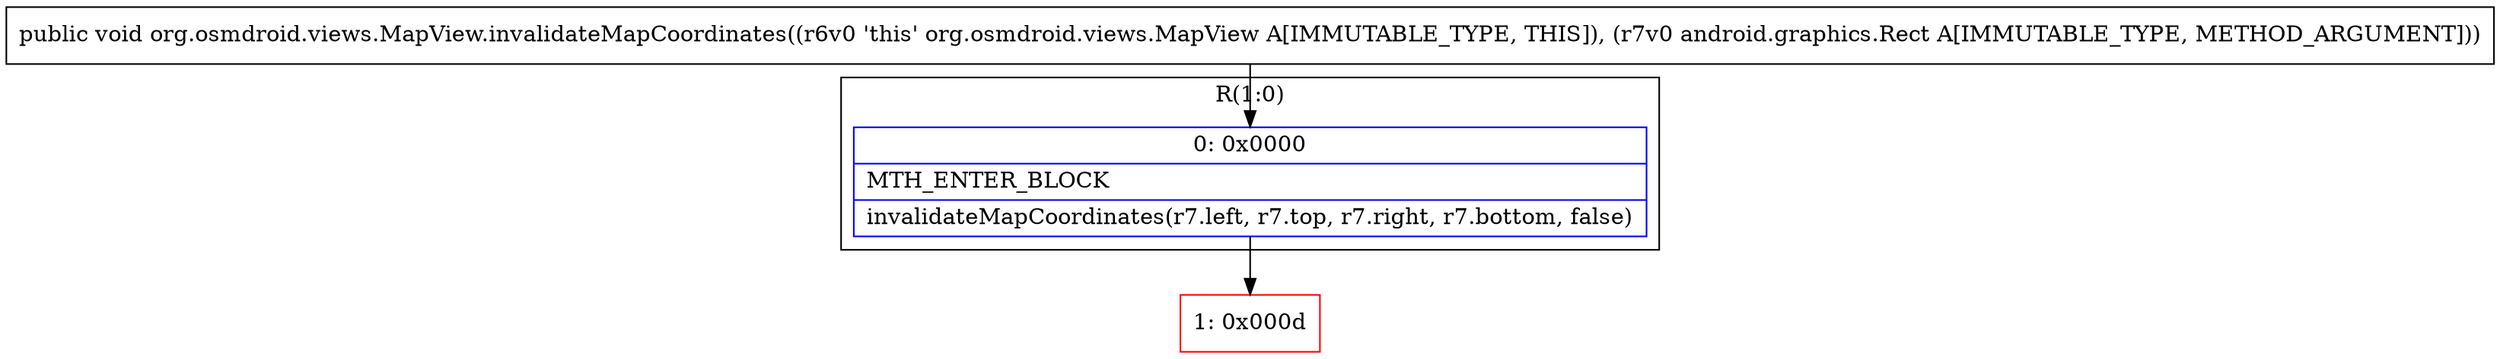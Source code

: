 digraph "CFG fororg.osmdroid.views.MapView.invalidateMapCoordinates(Landroid\/graphics\/Rect;)V" {
subgraph cluster_Region_265506918 {
label = "R(1:0)";
node [shape=record,color=blue];
Node_0 [shape=record,label="{0\:\ 0x0000|MTH_ENTER_BLOCK\l|invalidateMapCoordinates(r7.left, r7.top, r7.right, r7.bottom, false)\l}"];
}
Node_1 [shape=record,color=red,label="{1\:\ 0x000d}"];
MethodNode[shape=record,label="{public void org.osmdroid.views.MapView.invalidateMapCoordinates((r6v0 'this' org.osmdroid.views.MapView A[IMMUTABLE_TYPE, THIS]), (r7v0 android.graphics.Rect A[IMMUTABLE_TYPE, METHOD_ARGUMENT])) }"];
MethodNode -> Node_0;
Node_0 -> Node_1;
}

